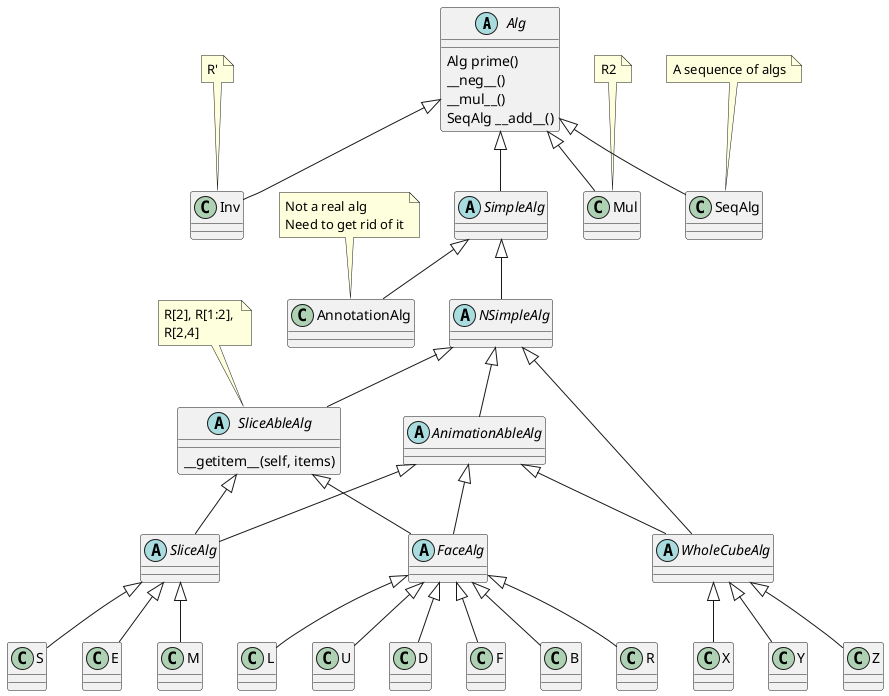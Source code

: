 @startuml
'https://plantuml.com/class-diagram

abstract class Alg {
    Alg prime()
    __neg__()
    __mul__()
    SeqAlg __add__()
}

abstract class SimpleAlg
abstract class NSimpleAlg

abstract class AnimationAbleAlg

abstract class SliceAbleAlg {
    __getitem__(self, items)
}
abstract class FaceAlg
abstract class SliceAlg
abstract class WholeCubeAlg

class AnnotationAlg
note top of AnnotationAlg: Not a real alg\nNeed to get rid of it


Alg  <|--  SimpleAlg
SimpleAlg  <|--  NSimpleAlg
SimpleAlg  <|--  AnnotationAlg
NSimpleAlg  <|--  AnimationAbleAlg
NSimpleAlg  <|--  SliceAbleAlg

Alg  <|--  Inv
Alg  <|--  Mul
note top of Inv: R'
note top of Mul: R2

SliceAbleAlg  <|--  FaceAlg
AnimationAbleAlg  <|--  FaceAlg

note top of SliceAbleAlg: R[2], R[1:2], \nR[2,4]

SliceAbleAlg  <|--  SliceAlg
AnimationAbleAlg  <|--  SliceAlg

NSimpleAlg  <|--  WholeCubeAlg
AnimationAbleAlg  <|--  WholeCubeAlg

FaceAlg <|-- U
FaceAlg <|-- D
FaceAlg <|-- F
FaceAlg <|-- B
FaceAlg <|-- R
FaceAlg <|-- L

together  {
SliceAlg <|-- M
SliceAlg <|-- E
SliceAlg <|-- S
}

WholeCubeAlg <|-- X
WholeCubeAlg <|-- Y
WholeCubeAlg <|-- Z

Alg <|-- SeqAlg

note top of SeqAlg: A sequence of algs


@enduml